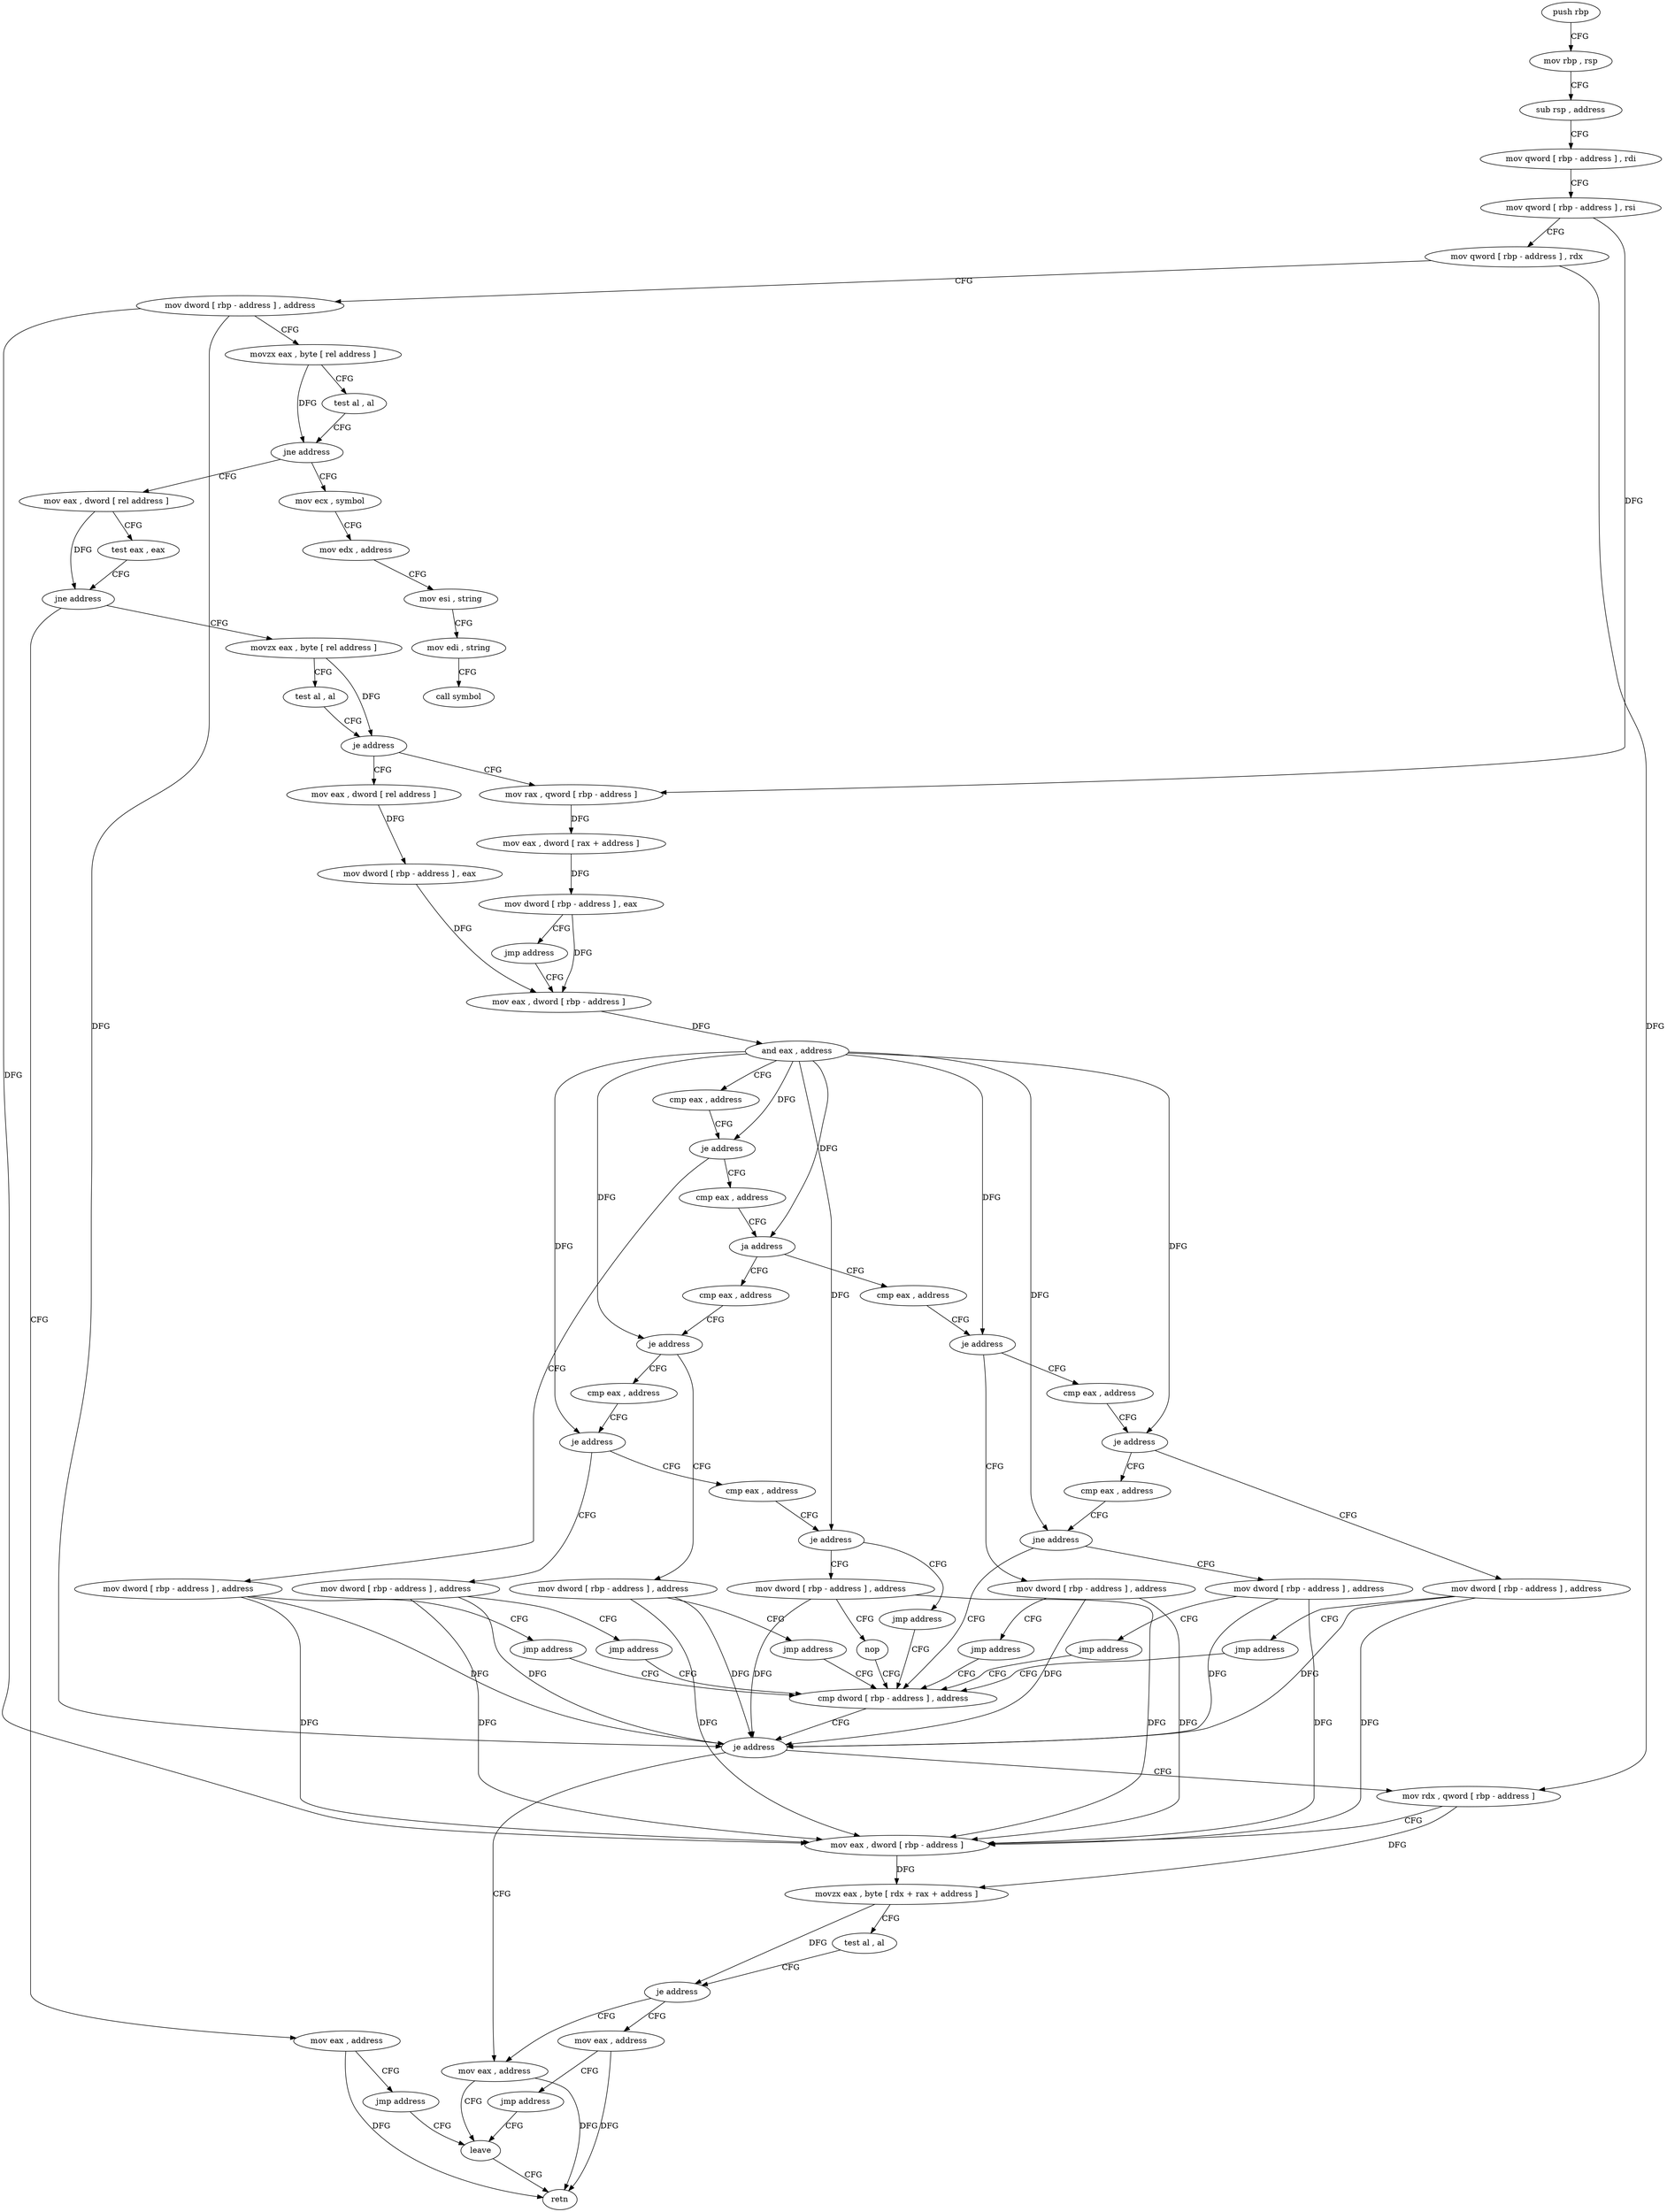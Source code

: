 digraph "func" {
"4220118" [label = "push rbp" ]
"4220119" [label = "mov rbp , rsp" ]
"4220122" [label = "sub rsp , address" ]
"4220126" [label = "mov qword [ rbp - address ] , rdi" ]
"4220130" [label = "mov qword [ rbp - address ] , rsi" ]
"4220134" [label = "mov qword [ rbp - address ] , rdx" ]
"4220138" [label = "mov dword [ rbp - address ] , address" ]
"4220145" [label = "movzx eax , byte [ rel address ]" ]
"4220152" [label = "test al , al" ]
"4220154" [label = "jne address" ]
"4220181" [label = "mov eax , dword [ rel address ]" ]
"4220156" [label = "mov ecx , symbol" ]
"4220187" [label = "test eax , eax" ]
"4220189" [label = "jne address" ]
"4220201" [label = "movzx eax , byte [ rel address ]" ]
"4220191" [label = "mov eax , address" ]
"4220161" [label = "mov edx , address" ]
"4220166" [label = "mov esi , string" ]
"4220171" [label = "mov edi , string" ]
"4220176" [label = "call symbol" ]
"4220208" [label = "test al , al" ]
"4220210" [label = "je address" ]
"4220224" [label = "mov eax , dword [ rel address ]" ]
"4220212" [label = "mov rax , qword [ rbp - address ]" ]
"4220196" [label = "jmp address" ]
"4220395" [label = "leave" ]
"4220230" [label = "mov dword [ rbp - address ] , eax" ]
"4220233" [label = "mov eax , dword [ rbp - address ]" ]
"4220216" [label = "mov eax , dword [ rax + address ]" ]
"4220219" [label = "mov dword [ rbp - address ] , eax" ]
"4220222" [label = "jmp address" ]
"4220396" [label = "retn" ]
"4220326" [label = "mov dword [ rbp - address ] , address" ]
"4220333" [label = "jmp address" ]
"4220361" [label = "cmp dword [ rbp - address ] , address" ]
"4220248" [label = "cmp eax , address" ]
"4220253" [label = "ja address" ]
"4220278" [label = "cmp eax , address" ]
"4220255" [label = "cmp eax , address" ]
"4220236" [label = "and eax , address" ]
"4220241" [label = "cmp eax , address" ]
"4220246" [label = "je address" ]
"4220365" [label = "je address" ]
"4220390" [label = "mov eax , address" ]
"4220367" [label = "mov rdx , qword [ rbp - address ]" ]
"4220283" [label = "je address" ]
"4220317" [label = "mov dword [ rbp - address ] , address" ]
"4220285" [label = "cmp eax , address" ]
"4220260" [label = "je address" ]
"4220335" [label = "mov dword [ rbp - address ] , address" ]
"4220262" [label = "cmp eax , address" ]
"4220371" [label = "mov eax , dword [ rbp - address ]" ]
"4220374" [label = "movzx eax , byte [ rdx + rax + address ]" ]
"4220379" [label = "test al , al" ]
"4220381" [label = "je address" ]
"4220383" [label = "mov eax , address" ]
"4220324" [label = "jmp address" ]
"4220290" [label = "je address" ]
"4220344" [label = "mov dword [ rbp - address ] , address" ]
"4220292" [label = "cmp eax , address" ]
"4220342" [label = "jmp address" ]
"4220267" [label = "je address" ]
"4220308" [label = "mov dword [ rbp - address ] , address" ]
"4220269" [label = "cmp eax , address" ]
"4220388" [label = "jmp address" ]
"4220351" [label = "jmp address" ]
"4220297" [label = "jne address" ]
"4220299" [label = "mov dword [ rbp - address ] , address" ]
"4220315" [label = "jmp address" ]
"4220274" [label = "je address" ]
"4220353" [label = "mov dword [ rbp - address ] , address" ]
"4220276" [label = "jmp address" ]
"4220306" [label = "jmp address" ]
"4220360" [label = "nop" ]
"4220118" -> "4220119" [ label = "CFG" ]
"4220119" -> "4220122" [ label = "CFG" ]
"4220122" -> "4220126" [ label = "CFG" ]
"4220126" -> "4220130" [ label = "CFG" ]
"4220130" -> "4220134" [ label = "CFG" ]
"4220130" -> "4220212" [ label = "DFG" ]
"4220134" -> "4220138" [ label = "CFG" ]
"4220134" -> "4220367" [ label = "DFG" ]
"4220138" -> "4220145" [ label = "CFG" ]
"4220138" -> "4220365" [ label = "DFG" ]
"4220138" -> "4220371" [ label = "DFG" ]
"4220145" -> "4220152" [ label = "CFG" ]
"4220145" -> "4220154" [ label = "DFG" ]
"4220152" -> "4220154" [ label = "CFG" ]
"4220154" -> "4220181" [ label = "CFG" ]
"4220154" -> "4220156" [ label = "CFG" ]
"4220181" -> "4220187" [ label = "CFG" ]
"4220181" -> "4220189" [ label = "DFG" ]
"4220156" -> "4220161" [ label = "CFG" ]
"4220187" -> "4220189" [ label = "CFG" ]
"4220189" -> "4220201" [ label = "CFG" ]
"4220189" -> "4220191" [ label = "CFG" ]
"4220201" -> "4220208" [ label = "CFG" ]
"4220201" -> "4220210" [ label = "DFG" ]
"4220191" -> "4220196" [ label = "CFG" ]
"4220191" -> "4220396" [ label = "DFG" ]
"4220161" -> "4220166" [ label = "CFG" ]
"4220166" -> "4220171" [ label = "CFG" ]
"4220171" -> "4220176" [ label = "CFG" ]
"4220208" -> "4220210" [ label = "CFG" ]
"4220210" -> "4220224" [ label = "CFG" ]
"4220210" -> "4220212" [ label = "CFG" ]
"4220224" -> "4220230" [ label = "DFG" ]
"4220212" -> "4220216" [ label = "DFG" ]
"4220196" -> "4220395" [ label = "CFG" ]
"4220395" -> "4220396" [ label = "CFG" ]
"4220230" -> "4220233" [ label = "DFG" ]
"4220233" -> "4220236" [ label = "DFG" ]
"4220216" -> "4220219" [ label = "DFG" ]
"4220219" -> "4220222" [ label = "CFG" ]
"4220219" -> "4220233" [ label = "DFG" ]
"4220222" -> "4220233" [ label = "CFG" ]
"4220326" -> "4220333" [ label = "CFG" ]
"4220326" -> "4220365" [ label = "DFG" ]
"4220326" -> "4220371" [ label = "DFG" ]
"4220333" -> "4220361" [ label = "CFG" ]
"4220361" -> "4220365" [ label = "CFG" ]
"4220248" -> "4220253" [ label = "CFG" ]
"4220253" -> "4220278" [ label = "CFG" ]
"4220253" -> "4220255" [ label = "CFG" ]
"4220278" -> "4220283" [ label = "CFG" ]
"4220255" -> "4220260" [ label = "CFG" ]
"4220236" -> "4220241" [ label = "CFG" ]
"4220236" -> "4220246" [ label = "DFG" ]
"4220236" -> "4220253" [ label = "DFG" ]
"4220236" -> "4220283" [ label = "DFG" ]
"4220236" -> "4220260" [ label = "DFG" ]
"4220236" -> "4220290" [ label = "DFG" ]
"4220236" -> "4220267" [ label = "DFG" ]
"4220236" -> "4220297" [ label = "DFG" ]
"4220236" -> "4220274" [ label = "DFG" ]
"4220241" -> "4220246" [ label = "CFG" ]
"4220246" -> "4220326" [ label = "CFG" ]
"4220246" -> "4220248" [ label = "CFG" ]
"4220365" -> "4220390" [ label = "CFG" ]
"4220365" -> "4220367" [ label = "CFG" ]
"4220390" -> "4220395" [ label = "CFG" ]
"4220390" -> "4220396" [ label = "DFG" ]
"4220367" -> "4220371" [ label = "CFG" ]
"4220367" -> "4220374" [ label = "DFG" ]
"4220283" -> "4220317" [ label = "CFG" ]
"4220283" -> "4220285" [ label = "CFG" ]
"4220317" -> "4220324" [ label = "CFG" ]
"4220317" -> "4220365" [ label = "DFG" ]
"4220317" -> "4220371" [ label = "DFG" ]
"4220285" -> "4220290" [ label = "CFG" ]
"4220260" -> "4220335" [ label = "CFG" ]
"4220260" -> "4220262" [ label = "CFG" ]
"4220335" -> "4220342" [ label = "CFG" ]
"4220335" -> "4220365" [ label = "DFG" ]
"4220335" -> "4220371" [ label = "DFG" ]
"4220262" -> "4220267" [ label = "CFG" ]
"4220371" -> "4220374" [ label = "DFG" ]
"4220374" -> "4220379" [ label = "CFG" ]
"4220374" -> "4220381" [ label = "DFG" ]
"4220379" -> "4220381" [ label = "CFG" ]
"4220381" -> "4220390" [ label = "CFG" ]
"4220381" -> "4220383" [ label = "CFG" ]
"4220383" -> "4220388" [ label = "CFG" ]
"4220383" -> "4220396" [ label = "DFG" ]
"4220324" -> "4220361" [ label = "CFG" ]
"4220290" -> "4220344" [ label = "CFG" ]
"4220290" -> "4220292" [ label = "CFG" ]
"4220344" -> "4220351" [ label = "CFG" ]
"4220344" -> "4220365" [ label = "DFG" ]
"4220344" -> "4220371" [ label = "DFG" ]
"4220292" -> "4220297" [ label = "CFG" ]
"4220342" -> "4220361" [ label = "CFG" ]
"4220267" -> "4220308" [ label = "CFG" ]
"4220267" -> "4220269" [ label = "CFG" ]
"4220308" -> "4220315" [ label = "CFG" ]
"4220308" -> "4220365" [ label = "DFG" ]
"4220308" -> "4220371" [ label = "DFG" ]
"4220269" -> "4220274" [ label = "CFG" ]
"4220388" -> "4220395" [ label = "CFG" ]
"4220351" -> "4220361" [ label = "CFG" ]
"4220297" -> "4220361" [ label = "CFG" ]
"4220297" -> "4220299" [ label = "CFG" ]
"4220299" -> "4220306" [ label = "CFG" ]
"4220299" -> "4220365" [ label = "DFG" ]
"4220299" -> "4220371" [ label = "DFG" ]
"4220315" -> "4220361" [ label = "CFG" ]
"4220274" -> "4220353" [ label = "CFG" ]
"4220274" -> "4220276" [ label = "CFG" ]
"4220353" -> "4220360" [ label = "CFG" ]
"4220353" -> "4220365" [ label = "DFG" ]
"4220353" -> "4220371" [ label = "DFG" ]
"4220276" -> "4220361" [ label = "CFG" ]
"4220306" -> "4220361" [ label = "CFG" ]
"4220360" -> "4220361" [ label = "CFG" ]
}
